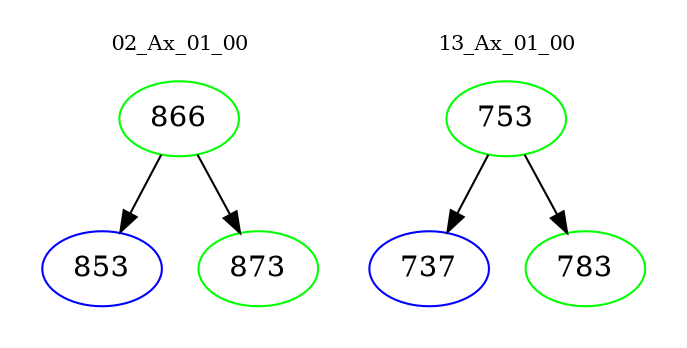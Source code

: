 digraph{
subgraph cluster_0 {
color = white
label = "02_Ax_01_00";
fontsize=10;
T0_866 [label="866", color="green"]
T0_866 -> T0_853 [color="black"]
T0_853 [label="853", color="blue"]
T0_866 -> T0_873 [color="black"]
T0_873 [label="873", color="green"]
}
subgraph cluster_1 {
color = white
label = "13_Ax_01_00";
fontsize=10;
T1_753 [label="753", color="green"]
T1_753 -> T1_737 [color="black"]
T1_737 [label="737", color="blue"]
T1_753 -> T1_783 [color="black"]
T1_783 [label="783", color="green"]
}
}
